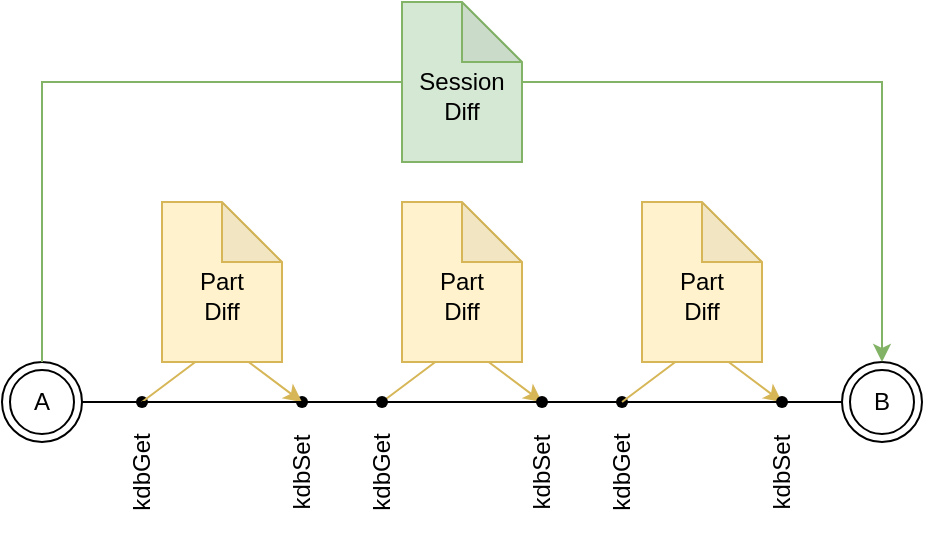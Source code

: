 <mxfile version="21.1.1" type="device">
  <diagram name="Seite-1" id="45CVM2DmflcRG6z74DJP">
    <mxGraphModel dx="956" dy="521" grid="1" gridSize="10" guides="1" tooltips="1" connect="1" arrows="1" fold="1" page="1" pageScale="1" pageWidth="827" pageHeight="1169" math="0" shadow="0">
      <root>
        <mxCell id="0" />
        <mxCell id="1" parent="0" />
        <mxCell id="bZ-c1LHom3bAoTVF6G6c-1" value="A" style="ellipse;shape=doubleEllipse;whiteSpace=wrap;html=1;aspect=fixed;" vertex="1" parent="1">
          <mxGeometry x="20" y="200" width="40" height="40" as="geometry" />
        </mxCell>
        <mxCell id="bZ-c1LHom3bAoTVF6G6c-2" value="" style="endArrow=none;html=1;rounded=0;exitDx=0;exitDy=0;" edge="1" parent="1">
          <mxGeometry width="50" height="50" relative="1" as="geometry">
            <mxPoint x="170" y="220" as="sourcePoint" />
            <mxPoint x="450" y="220" as="targetPoint" />
          </mxGeometry>
        </mxCell>
        <mxCell id="bZ-c1LHom3bAoTVF6G6c-3" value="B" style="ellipse;shape=doubleEllipse;whiteSpace=wrap;html=1;aspect=fixed;" vertex="1" parent="1">
          <mxGeometry x="440" y="200" width="40" height="40" as="geometry" />
        </mxCell>
        <mxCell id="bZ-c1LHom3bAoTVF6G6c-4" value="" style="shape=waypoint;sketch=0;fillStyle=solid;size=6;pointerEvents=1;points=[];fillColor=none;resizable=0;rotatable=0;perimeter=centerPerimeter;snapToPoint=1;" vertex="1" parent="1">
          <mxGeometry x="160" y="210" width="20" height="20" as="geometry" />
        </mxCell>
        <mxCell id="bZ-c1LHom3bAoTVF6G6c-5" value="" style="endArrow=none;html=1;rounded=0;exitX=1;exitY=0.5;exitDx=0;exitDy=0;" edge="1" parent="1" source="bZ-c1LHom3bAoTVF6G6c-1" target="bZ-c1LHom3bAoTVF6G6c-6">
          <mxGeometry width="50" height="50" relative="1" as="geometry">
            <mxPoint x="60" y="220" as="sourcePoint" />
            <mxPoint x="450" y="220" as="targetPoint" />
          </mxGeometry>
        </mxCell>
        <mxCell id="bZ-c1LHom3bAoTVF6G6c-6" value="" style="shape=waypoint;sketch=0;fillStyle=solid;size=6;pointerEvents=1;points=[];fillColor=none;resizable=0;rotatable=0;perimeter=centerPerimeter;snapToPoint=1;" vertex="1" parent="1">
          <mxGeometry x="80" y="210" width="20" height="20" as="geometry" />
        </mxCell>
        <mxCell id="bZ-c1LHom3bAoTVF6G6c-7" value="" style="endArrow=classic;html=1;rounded=0;fillColor=#fff2cc;strokeColor=#d6b656;" edge="1" parent="1" source="bZ-c1LHom3bAoTVF6G6c-6" target="bZ-c1LHom3bAoTVF6G6c-4">
          <mxGeometry width="50" height="50" relative="1" as="geometry">
            <mxPoint x="200" y="260" as="sourcePoint" />
            <mxPoint x="250" y="210" as="targetPoint" />
            <Array as="points">
              <mxPoint x="130" y="190" />
            </Array>
          </mxGeometry>
        </mxCell>
        <mxCell id="bZ-c1LHom3bAoTVF6G6c-10" value="" style="endArrow=none;html=1;rounded=0;exitDx=0;exitDy=0;" edge="1" parent="1" source="bZ-c1LHom3bAoTVF6G6c-6">
          <mxGeometry width="50" height="50" relative="1" as="geometry">
            <mxPoint x="90" y="220" as="sourcePoint" />
            <mxPoint x="170" y="220" as="targetPoint" />
          </mxGeometry>
        </mxCell>
        <mxCell id="bZ-c1LHom3bAoTVF6G6c-11" value="kdbGet" style="text;html=1;strokeColor=none;fillColor=none;align=center;verticalAlign=middle;whiteSpace=wrap;rounded=0;rotation=-90;" vertex="1" parent="1">
          <mxGeometry x="60" y="240" width="60" height="30" as="geometry" />
        </mxCell>
        <mxCell id="bZ-c1LHom3bAoTVF6G6c-12" value="kdbSet" style="text;html=1;strokeColor=none;fillColor=none;align=center;verticalAlign=middle;whiteSpace=wrap;rounded=0;rotation=-90;" vertex="1" parent="1">
          <mxGeometry x="140" y="240" width="60" height="30" as="geometry" />
        </mxCell>
        <mxCell id="bZ-c1LHom3bAoTVF6G6c-13" value="" style="endArrow=classic;html=1;rounded=0;fillColor=#fff2cc;strokeColor=#d6b656;" edge="1" parent="1">
          <mxGeometry width="50" height="50" relative="1" as="geometry">
            <mxPoint x="210" y="220" as="sourcePoint" />
            <mxPoint x="290" y="220" as="targetPoint" />
            <Array as="points">
              <mxPoint x="250" y="190" />
            </Array>
          </mxGeometry>
        </mxCell>
        <mxCell id="bZ-c1LHom3bAoTVF6G6c-14" value="" style="shape=waypoint;sketch=0;fillStyle=solid;size=6;pointerEvents=1;points=[];fillColor=none;resizable=0;rotatable=0;perimeter=centerPerimeter;snapToPoint=1;" vertex="1" parent="1">
          <mxGeometry x="200" y="210" width="20" height="20" as="geometry" />
        </mxCell>
        <mxCell id="bZ-c1LHom3bAoTVF6G6c-15" value="" style="shape=waypoint;sketch=0;fillStyle=solid;size=6;pointerEvents=1;points=[];fillColor=none;resizable=0;rotatable=0;perimeter=centerPerimeter;snapToPoint=1;" vertex="1" parent="1">
          <mxGeometry x="280" y="210" width="20" height="20" as="geometry" />
        </mxCell>
        <mxCell id="bZ-c1LHom3bAoTVF6G6c-16" value="kdbGet" style="text;html=1;strokeColor=none;fillColor=none;align=center;verticalAlign=middle;whiteSpace=wrap;rounded=0;rotation=-90;" vertex="1" parent="1">
          <mxGeometry x="180" y="240" width="60" height="30" as="geometry" />
        </mxCell>
        <mxCell id="bZ-c1LHom3bAoTVF6G6c-17" value="kdbSet" style="text;html=1;strokeColor=none;fillColor=none;align=center;verticalAlign=middle;whiteSpace=wrap;rounded=0;rotation=-90;" vertex="1" parent="1">
          <mxGeometry x="260" y="240" width="60" height="30" as="geometry" />
        </mxCell>
        <mxCell id="bZ-c1LHom3bAoTVF6G6c-18" value="" style="endArrow=classic;html=1;rounded=0;" edge="1" parent="1" source="bZ-c1LHom3bAoTVF6G6c-21">
          <mxGeometry width="50" height="50" relative="1" as="geometry">
            <mxPoint x="330" y="220" as="sourcePoint" />
            <mxPoint x="410" y="220" as="targetPoint" />
            <Array as="points" />
          </mxGeometry>
        </mxCell>
        <mxCell id="bZ-c1LHom3bAoTVF6G6c-19" value="" style="shape=waypoint;sketch=0;fillStyle=solid;size=6;pointerEvents=1;points=[];resizable=0;rotatable=0;perimeter=centerPerimeter;snapToPoint=1;" vertex="1" parent="1">
          <mxGeometry x="320" y="210" width="20" height="20" as="geometry" />
        </mxCell>
        <mxCell id="bZ-c1LHom3bAoTVF6G6c-20" value="" style="endArrow=classic;html=1;rounded=0;fillColor=#fff2cc;strokeColor=#d6b656;" edge="1" parent="1" target="bZ-c1LHom3bAoTVF6G6c-21">
          <mxGeometry width="50" height="50" relative="1" as="geometry">
            <mxPoint x="330" y="220" as="sourcePoint" />
            <mxPoint x="410" y="220" as="targetPoint" />
            <Array as="points">
              <mxPoint x="370" y="190" />
            </Array>
          </mxGeometry>
        </mxCell>
        <mxCell id="bZ-c1LHom3bAoTVF6G6c-21" value="" style="shape=waypoint;sketch=0;fillStyle=solid;size=6;pointerEvents=1;points=[];fillColor=none;resizable=0;rotatable=0;perimeter=centerPerimeter;snapToPoint=1;" vertex="1" parent="1">
          <mxGeometry x="400" y="210" width="20" height="20" as="geometry" />
        </mxCell>
        <mxCell id="bZ-c1LHom3bAoTVF6G6c-22" value="kdbGet" style="text;html=1;strokeColor=none;fillColor=none;align=center;verticalAlign=middle;whiteSpace=wrap;rounded=0;rotation=-90;" vertex="1" parent="1">
          <mxGeometry x="300" y="240" width="60" height="30" as="geometry" />
        </mxCell>
        <mxCell id="bZ-c1LHom3bAoTVF6G6c-23" value="kdbSet" style="text;html=1;strokeColor=none;fillColor=none;align=center;verticalAlign=middle;whiteSpace=wrap;rounded=0;rotation=-90;" vertex="1" parent="1">
          <mxGeometry x="380" y="240" width="60" height="30" as="geometry" />
        </mxCell>
        <mxCell id="bZ-c1LHom3bAoTVF6G6c-24" value="&lt;div&gt;&lt;br&gt;Part&lt;/div&gt;&lt;div&gt;Diff&lt;/div&gt;" style="shape=note;whiteSpace=wrap;html=1;backgroundOutline=1;darkOpacity=0.05;fillColor=#fff2cc;strokeColor=#d6b656;" vertex="1" parent="1">
          <mxGeometry x="100" y="120" width="60" height="80" as="geometry" />
        </mxCell>
        <mxCell id="bZ-c1LHom3bAoTVF6G6c-25" value="&lt;br&gt;Part&lt;br&gt;Diff" style="shape=note;whiteSpace=wrap;html=1;backgroundOutline=1;darkOpacity=0.05;fillColor=#fff2cc;strokeColor=#d6b656;" vertex="1" parent="1">
          <mxGeometry x="220" y="120" width="60" height="80" as="geometry" />
        </mxCell>
        <mxCell id="bZ-c1LHom3bAoTVF6G6c-26" value="&lt;br&gt;Part&lt;br&gt;Diff" style="shape=note;whiteSpace=wrap;html=1;backgroundOutline=1;darkOpacity=0.05;fillColor=#fff2cc;strokeColor=#d6b656;" vertex="1" parent="1">
          <mxGeometry x="340" y="120" width="60" height="80" as="geometry" />
        </mxCell>
        <mxCell id="bZ-c1LHom3bAoTVF6G6c-28" value="" style="endArrow=classic;html=1;rounded=0;exitX=0.5;exitY=0;exitDx=0;exitDy=0;entryX=0.5;entryY=0;entryDx=0;entryDy=0;fillColor=#d5e8d4;strokeColor=#82b366;" edge="1" parent="1" source="bZ-c1LHom3bAoTVF6G6c-1" target="bZ-c1LHom3bAoTVF6G6c-3">
          <mxGeometry width="50" height="50" relative="1" as="geometry">
            <mxPoint x="290" y="150" as="sourcePoint" />
            <mxPoint x="340" y="100" as="targetPoint" />
            <Array as="points">
              <mxPoint x="40" y="60" />
              <mxPoint x="460" y="60" />
            </Array>
          </mxGeometry>
        </mxCell>
        <mxCell id="bZ-c1LHom3bAoTVF6G6c-29" value="&lt;br&gt;Session&lt;br&gt;Diff" style="shape=note;whiteSpace=wrap;html=1;backgroundOutline=1;darkOpacity=0.05;fillColor=#d5e8d4;strokeColor=#82b366;" vertex="1" parent="1">
          <mxGeometry x="220" y="20" width="60" height="80" as="geometry" />
        </mxCell>
      </root>
    </mxGraphModel>
  </diagram>
</mxfile>
